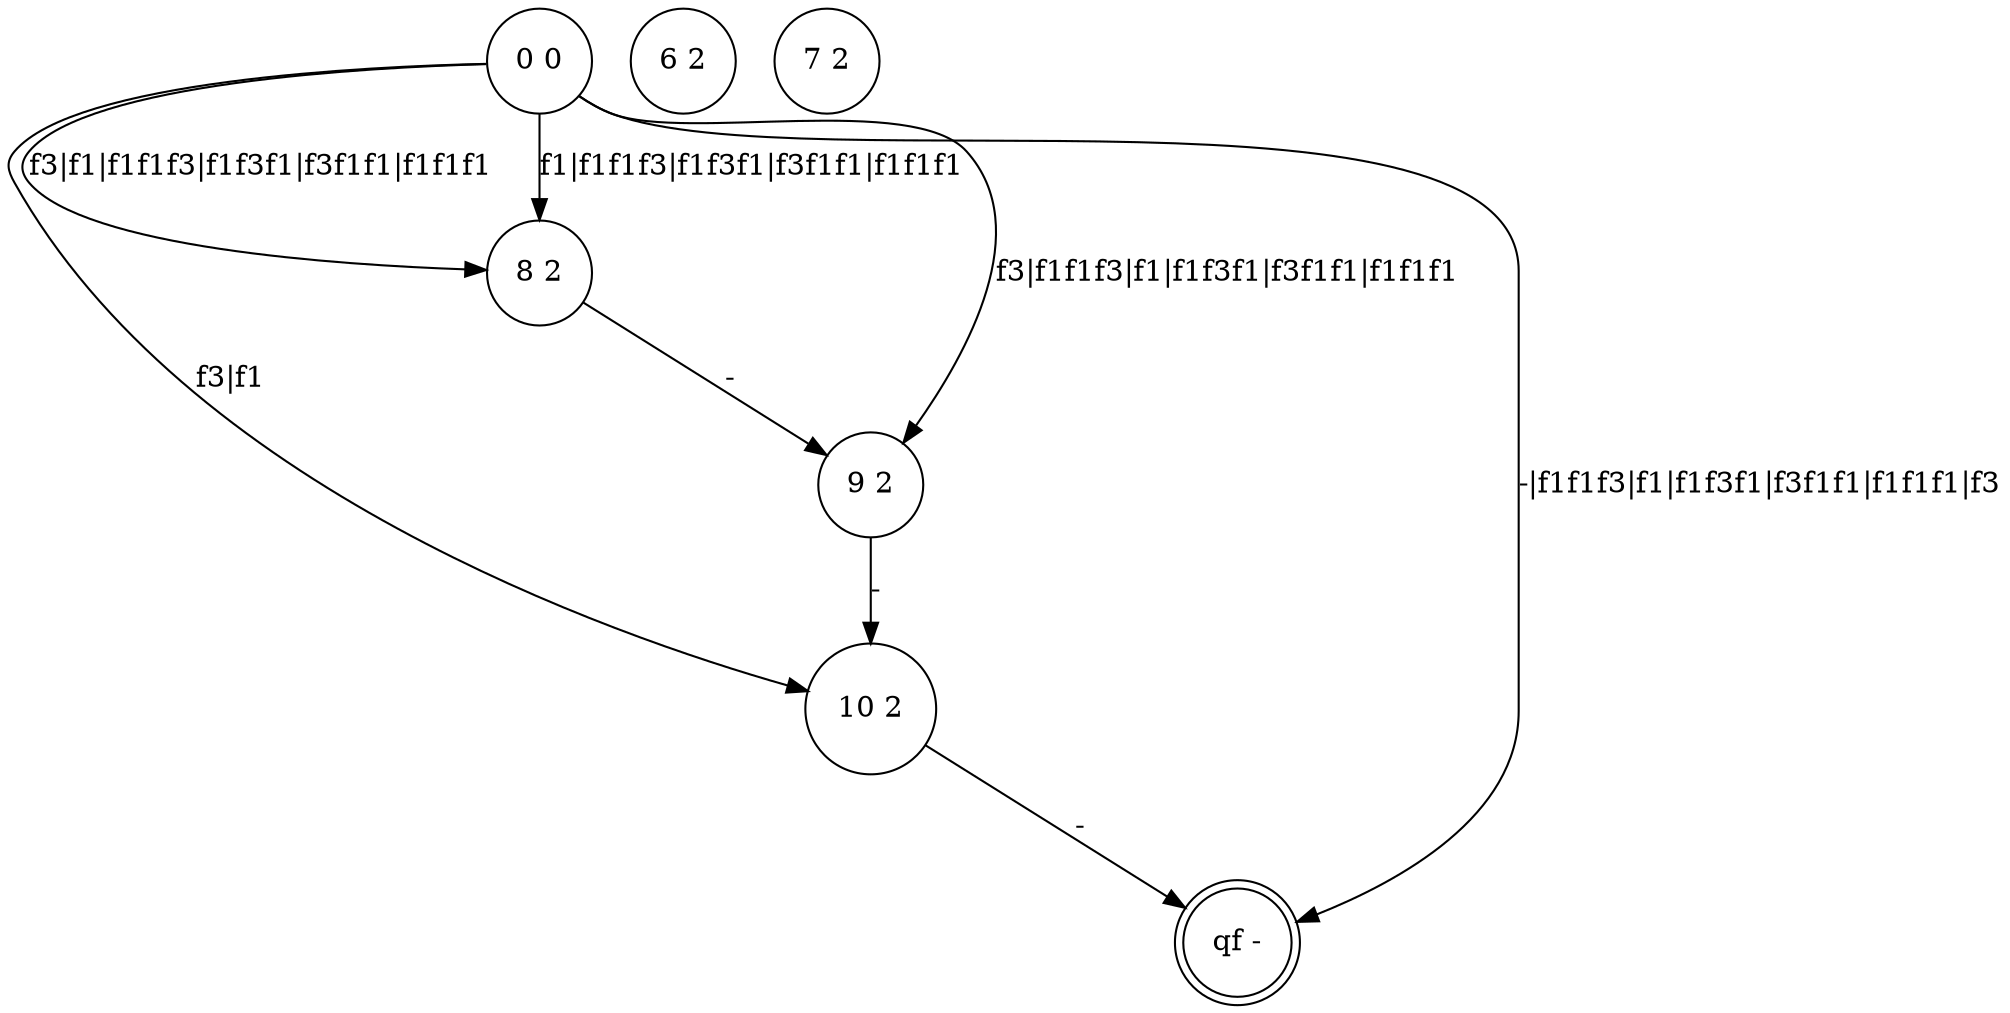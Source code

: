 digraph 41 {
	"10 2" [shape=circle]
	"8 2" [shape=circle]
	"9 2" [shape=circle]
	"6 2" [shape=circle]
	"7 2" [shape=circle]
	"9 2" [shape=circle]
	"8 2" [shape=circle]
	"qf -" [shape=doublecircle]
	"0 0" [shape=circle]
	"7 2" [shape=circle]
	"8 2" -> "9 2" [label="-"]
	"9 2" -> "10 2" [label="-"]
	"10 2" -> "qf -" [label="-"]
	"0 0" -> "10 2" [label="f3|f1"]
	"0 0" -> "8 2" [label="f3|f1|f1f1f3|f1f3f1|f3f1f1|f1f1f1"]
	"0 0" -> "9 2" [label="f3|f1f1f3|f1|f1f3f1|f3f1f1|f1f1f1"]
	"0 0" -> "qf -" [label="-|f1f1f3|f1|f1f3f1|f3f1f1|f1f1f1|f3"]
	"0 0" -> "8 2" [label="f1|f1f1f3|f1f3f1|f3f1f1|f1f1f1"]
}
